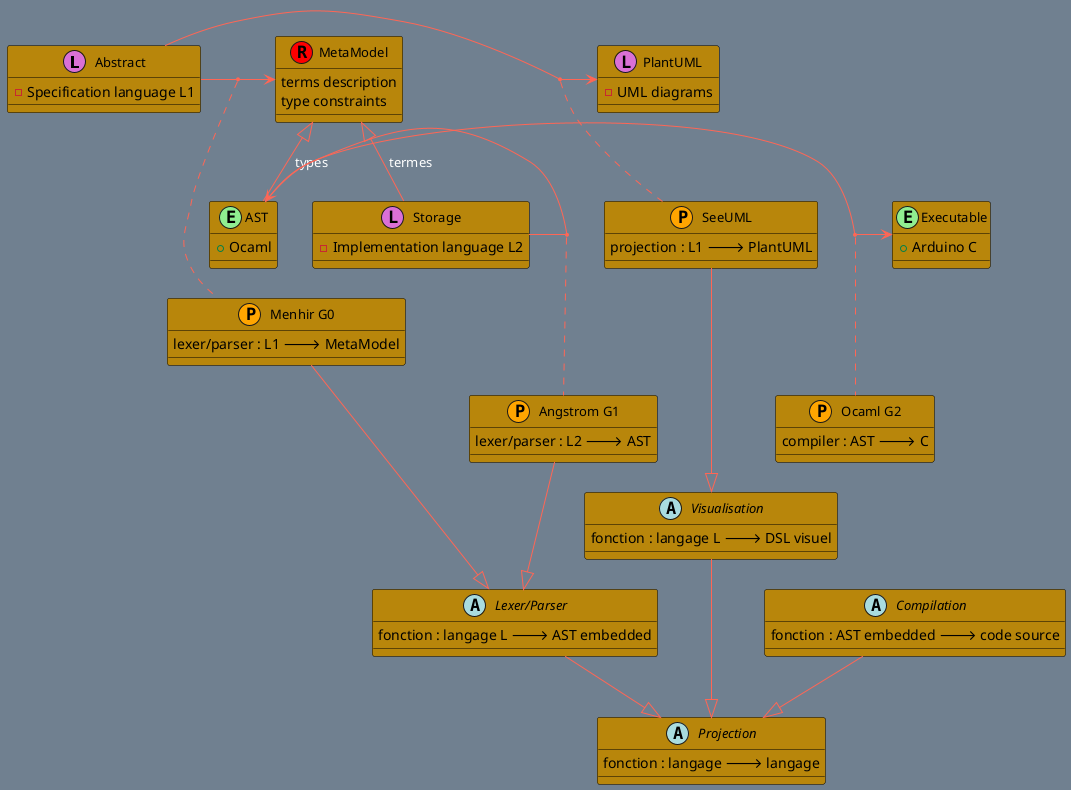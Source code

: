 @startuml

skinparam BackgroundColor SlateGray

skinparam class {
FontSize 13
BackgroundColor<<Apache>> Red
BorderColor<<Apache>> #FF6655
FontName Droid Sans
BorderColor black
BackgroundColor DarkGoldenRod
ArrowFontName Fira Code
ArrowColor #FF6655
ArrowFontColor #FFFFFF
}

' DSL are with squares
' Embedded are with circles
' Compilers / Transpilations are with : ?

class Abstract <<(L,orchid)>> {
    - Specification language L1
}

Abstract -> PlantUML
(Abstract, PlantUML) . SeeUML
SeeUML --|> Visualisation

class SeeUML <<(P,orange)>> {
    projection : L1 🡒 PlantUML
}




class AST <<(E,lightgreen)>> {
    + Ocaml
}

AST --|> MetaModel : "types"


class PlantUML <<(L,orchid)>> {
    - UML diagrams
}


class Executable <<(E,lightgreen)>> {
    + Arduino C
}

class Storage << (L,orchid) >> {
    - Implementation language L2
}

class "Menhir G0" <<(P,orange)>> {
    lexer/parser : L1 🡒 MetaModel
}

class MetaModel <<(R,red)>> {
    terms description
    type constraints
}

Abstract -> MetaModel
(Abstract, MetaModel) . "Menhir G0"

class "Angstrom G1" <<(P,orange)>> {
    lexer/parser : L2 🡒 AST
}

class "Ocaml G2" <<(P,orange)>> {
    compiler : AST 🡒 C
}

abstract class Projection {
    fonction : langage 🡒 langage
}

abstract class Visualisation {
    fonction : langage L 🡒 DSL visuel
}

abstract class "Lexer/Parser" {
    fonction : langage L 🡒 AST embedded
}

abstract class Compilation {
    fonction : AST embedded 🡒 code source
}

Compilation --|> Projection 
Visualisation --|> Projection 
"Lexer/Parser" --|> Projection

"Menhir G0" --|> "Lexer/Parser"
"Angstrom G1" --|> "Lexer/Parser"

Storage -> AST 
(Storage, AST) . "Angstrom G1"
AST -> Executable
(AST, Executable) . "Ocaml G2"

MetaModel <|-- Storage : "termes"

@enduml